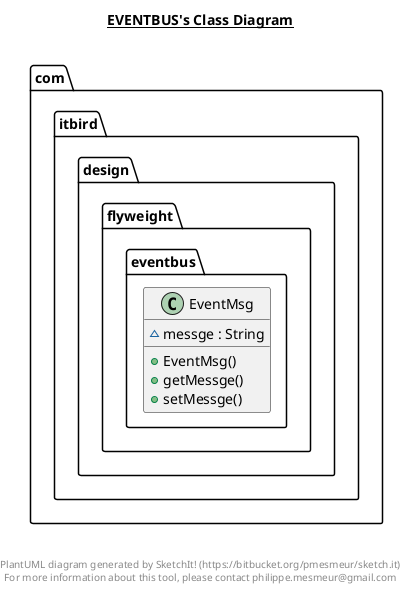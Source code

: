@startuml

title __EVENTBUS's Class Diagram__\n

  namespace com.itbird.design {
    namespace flyweight {
      namespace eventbus {
        class com.itbird.design.flyweight.eventbus.EventMsg {
            ~ messge : String
            + EventMsg()
            + getMessge()
            + setMessge()
        }
      }
    }
  }
  



right footer


PlantUML diagram generated by SketchIt! (https://bitbucket.org/pmesmeur/sketch.it)
For more information about this tool, please contact philippe.mesmeur@gmail.com
endfooter

@enduml

